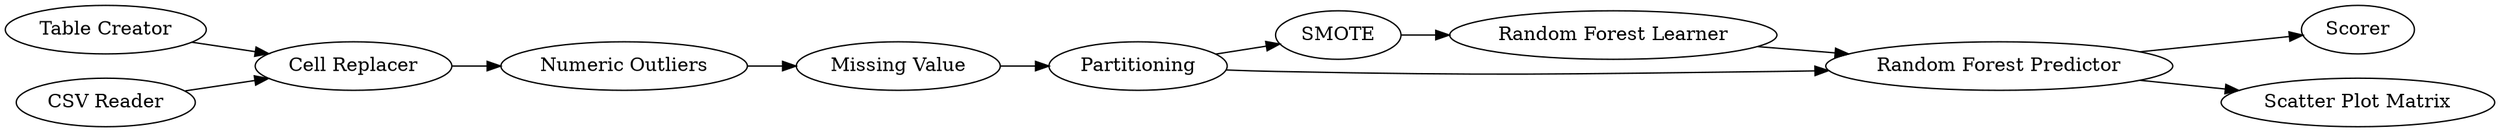digraph {
	"7592223438578214347_1977" [label="Missing Value"]
	"7592223438578214347_1962" [label="Random Forest Learner"]
	"7592223438578214347_1961" [label=SMOTE]
	"7592223438578214347_1960" [label="Table Creator"]
	"7592223438578214347_1964" [label=Scorer]
	"7592223438578214347_1963" [label="Random Forest Predictor"]
	"7592223438578214347_1958" [label=Partitioning]
	"7592223438578214347_1" [label="CSV Reader"]
	"7592223438578214347_1978" [label="Scatter Plot Matrix"]
	"7592223438578214347_1976" [label="Numeric Outliers"]
	"7592223438578214347_1959" [label="Cell Replacer"]
	"7592223438578214347_1963" -> "7592223438578214347_1978"
	"7592223438578214347_1962" -> "7592223438578214347_1963"
	"7592223438578214347_1977" -> "7592223438578214347_1958"
	"7592223438578214347_1960" -> "7592223438578214347_1959"
	"7592223438578214347_1963" -> "7592223438578214347_1964"
	"7592223438578214347_1959" -> "7592223438578214347_1976"
	"7592223438578214347_1" -> "7592223438578214347_1959"
	"7592223438578214347_1958" -> "7592223438578214347_1961"
	"7592223438578214347_1976" -> "7592223438578214347_1977"
	"7592223438578214347_1961" -> "7592223438578214347_1962"
	"7592223438578214347_1958" -> "7592223438578214347_1963"
	rankdir=LR
}
